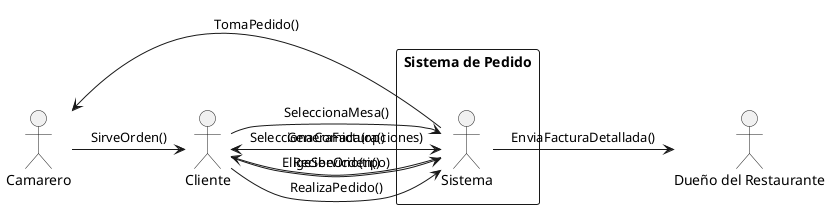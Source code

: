 @startuml Comportamental
skinparam actorPadding 10
skinparam rectanglePadding 10

actor Cliente
actor Camarero
actor "Dueño del Restaurante" as Dueño

rectangle "Sistema de Pedido" {
    Cliente -> Sistema : SeleccionaMesa()
    Cliente -> Sistema : EligeServicio(tipo)
    Cliente -> Sistema : SeleccionaComida(opciones)
    Cliente -> Sistema : RealizaPedido()

    Sistema -> Camarero : TomaPedido()
    Camarero -> Cliente : SirveOrden()
    Sistema -> Cliente : RecibeOrden()
    Sistema -> Cliente : GeneraFactura()
    Sistema -> Dueño : EnviaFacturaDetallada()
}
@enduml

